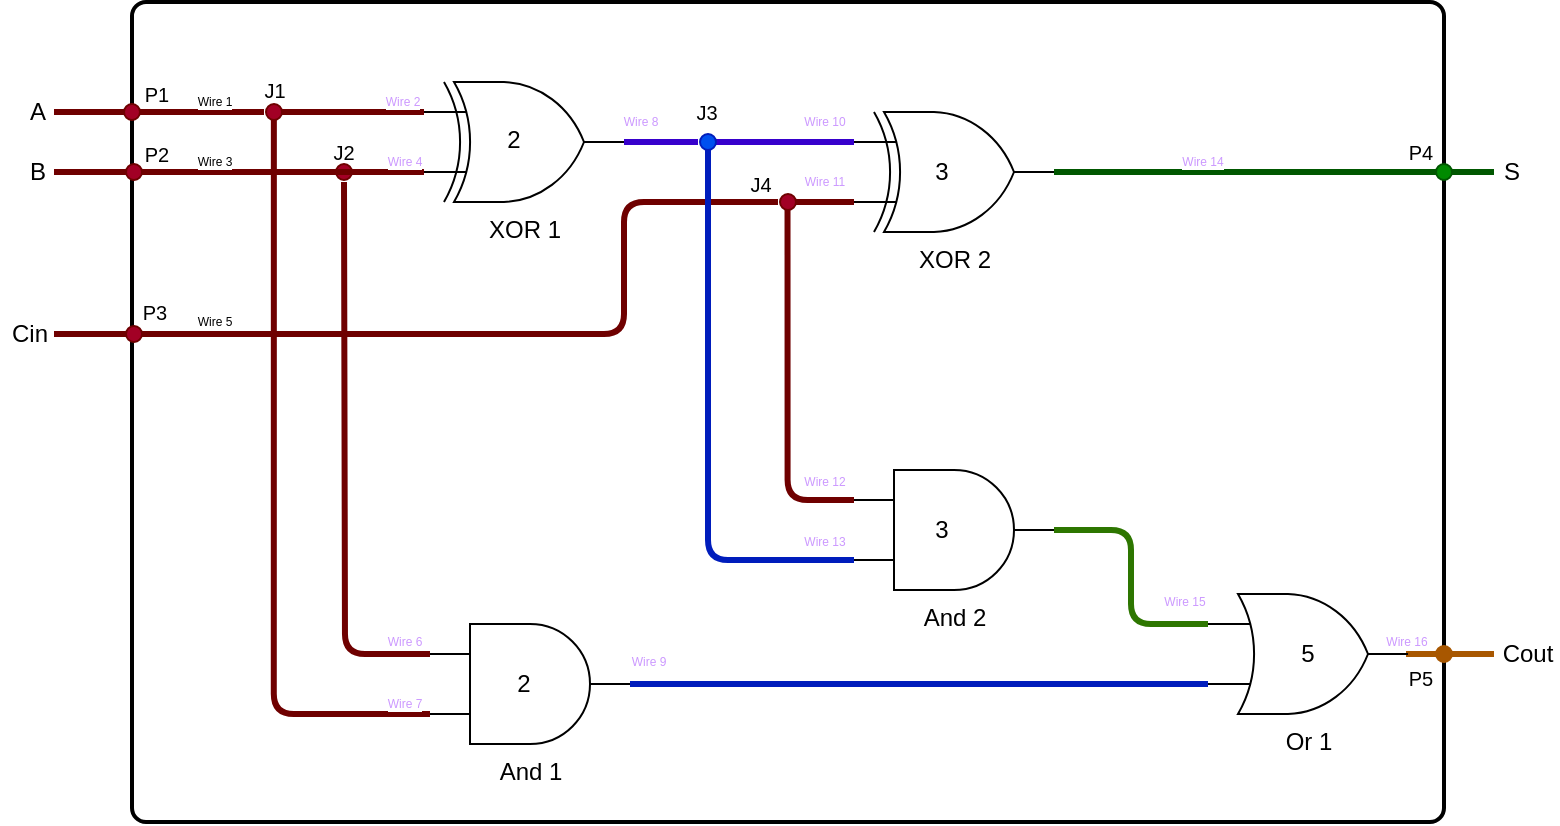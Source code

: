<mxfile>
    <diagram id="E884gp3xqX-ME78AkwSp" name="Full Adder">
        <mxGraphModel dx="793" dy="800" grid="1" gridSize="10" guides="1" tooltips="1" connect="1" arrows="1" fold="1" page="1" pageScale="1" pageWidth="1169" pageHeight="827" math="0" shadow="0">
            <root>
                <mxCell id="0"/>
                <mxCell id="1" parent="0"/>
                <mxCell id="29" value="" style="rounded=1;whiteSpace=wrap;html=1;absoluteArcSize=1;arcSize=14;strokeWidth=2;" parent="1" vertex="1">
                    <mxGeometry x="119" y="120" width="656" height="410" as="geometry"/>
                </mxCell>
                <mxCell id="14" value="Wire 2" style="edgeStyle=orthogonalEdgeStyle;html=1;exitX=0;exitY=0.25;exitDx=0;exitDy=0;exitPerimeter=0;endArrow=none;endFill=0;fontSize=6;entryX=0.1;entryY=0.5;entryDx=0;entryDy=0;entryPerimeter=0;fontColor=#CC99FF;fillColor=#a20025;strokeColor=#6F0000;strokeWidth=3;" parent="1" source="2" target="33" edge="1">
                    <mxGeometry x="-0.714" y="-5" relative="1" as="geometry">
                        <mxPoint x="225" y="175" as="targetPoint"/>
                        <Array as="points">
                            <mxPoint x="215" y="175"/>
                            <mxPoint x="215" y="175"/>
                        </Array>
                        <mxPoint as="offset"/>
                    </mxGeometry>
                </mxCell>
                <mxCell id="15" value="Wire 4" style="edgeStyle=orthogonalEdgeStyle;html=1;exitX=0;exitY=0.75;exitDx=0;exitDy=0;exitPerimeter=0;endArrow=none;endFill=0;fontSize=6;fontColor=#CC99FF;strokeWidth=3;fillColor=#a20025;strokeColor=#6F0000;" parent="1" source="2" target="32" edge="1">
                    <mxGeometry x="-0.429" y="-5" relative="1" as="geometry">
                        <mxPoint x="255" y="210" as="targetPoint"/>
                        <mxPoint as="offset"/>
                    </mxGeometry>
                </mxCell>
                <mxCell id="2" value="XOR 1" style="verticalLabelPosition=bottom;shadow=0;dashed=0;align=center;html=1;verticalAlign=top;shape=mxgraph.electrical.logic_gates.logic_gate;operation=xor;" parent="1" vertex="1">
                    <mxGeometry x="265" y="160" width="100" height="60" as="geometry"/>
                </mxCell>
                <mxCell id="10" value="&lt;font color=&quot;#cc99ff&quot;&gt;Wire 10&lt;/font&gt;" style="edgeStyle=orthogonalEdgeStyle;html=1;exitX=0;exitY=0.25;exitDx=0;exitDy=0;exitPerimeter=0;entryX=0.9;entryY=0.5;entryDx=0;entryDy=0;entryPerimeter=0;endArrow=none;endFill=0;fontSize=6;fillColor=#6a00ff;strokeColor=#3700CC;strokeWidth=3;" parent="1" source="3" target="31" edge="1">
                    <mxGeometry x="-0.565" y="-10" relative="1" as="geometry">
                        <mxPoint x="407" y="190.0" as="targetPoint"/>
                        <Array as="points">
                            <mxPoint x="445" y="190"/>
                            <mxPoint x="445" y="190"/>
                        </Array>
                        <mxPoint as="offset"/>
                    </mxGeometry>
                </mxCell>
                <mxCell id="18" value="Wire 5" style="edgeStyle=orthogonalEdgeStyle;html=1;endArrow=none;endFill=0;fontSize=6;fillColor=#a20025;strokeColor=#6F0000;strokeWidth=3;" parent="1" source="30" edge="1">
                    <mxGeometry x="0.626" y="-6" relative="1" as="geometry">
                        <mxPoint x="80" y="286" as="targetPoint"/>
                        <mxPoint x="421" y="266" as="sourcePoint"/>
                        <Array as="points">
                            <mxPoint x="365" y="220"/>
                            <mxPoint x="365" y="286"/>
                        </Array>
                        <mxPoint as="offset"/>
                    </mxGeometry>
                </mxCell>
                <mxCell id="22" value="Wire 14" style="edgeStyle=orthogonalEdgeStyle;html=1;exitX=1;exitY=0.5;exitDx=0;exitDy=0;exitPerimeter=0;fontSize=6;fontColor=#CC99FF;endArrow=none;endFill=0;strokeWidth=3;fillColor=#008a00;strokeColor=#005700;" parent="1" source="3" edge="1">
                    <mxGeometry x="-0.333" y="5" relative="1" as="geometry">
                        <mxPoint x="800" y="205" as="targetPoint"/>
                        <mxPoint as="offset"/>
                    </mxGeometry>
                </mxCell>
                <mxCell id="43" value="&lt;font color=&quot;#cc99ff&quot;&gt;Wire 11&lt;/font&gt;" style="edgeStyle=orthogonalEdgeStyle;html=1;exitX=0;exitY=0.75;exitDx=0;exitDy=0;exitPerimeter=0;entryX=0.9;entryY=0.5;entryDx=0;entryDy=0;entryPerimeter=0;fontSize=6;endArrow=none;endFill=0;strokeWidth=3;fillColor=#a20025;strokeColor=#6F0000;" parent="1" source="3" target="30" edge="1">
                    <mxGeometry x="0.035" y="-10" relative="1" as="geometry">
                        <mxPoint as="offset"/>
                    </mxGeometry>
                </mxCell>
                <mxCell id="3" value="XOR 2" style="verticalLabelPosition=bottom;shadow=0;dashed=0;align=center;html=1;verticalAlign=top;shape=mxgraph.electrical.logic_gates.logic_gate;operation=xor;" parent="1" vertex="1">
                    <mxGeometry x="480" y="175" width="100" height="60" as="geometry"/>
                </mxCell>
                <mxCell id="11" value="&lt;font color=&quot;#cc99ff&quot;&gt;Wire 12&lt;/font&gt;" style="edgeStyle=orthogonalEdgeStyle;html=1;exitX=0;exitY=0.25;exitDx=0;exitDy=0;exitPerimeter=0;endArrow=none;endFill=0;entryX=0.476;entryY=0.17;entryDx=0;entryDy=0;entryPerimeter=0;fontSize=6;fillColor=#a20025;strokeColor=#6F0000;strokeWidth=3;" parent="1" source="4" target="30" edge="1">
                    <mxGeometry x="-0.838" y="-9" relative="1" as="geometry">
                        <mxPoint x="447" y="240" as="targetPoint"/>
                        <mxPoint as="offset"/>
                    </mxGeometry>
                </mxCell>
                <mxCell id="19" value="&lt;font color=&quot;#cc99ff&quot;&gt;Wire 13&lt;/font&gt;" style="edgeStyle=orthogonalEdgeStyle;html=1;exitX=0;exitY=0.75;exitDx=0;exitDy=0;exitPerimeter=0;entryX=1;entryY=0.5;entryDx=0;entryDy=0;entryPerimeter=0;endArrow=none;endFill=0;fontSize=6;fillColor=#0050ef;strokeColor=#001DBC;strokeWidth=3;" parent="1" source="4" edge="1">
                    <mxGeometry x="-0.894" y="-9" relative="1" as="geometry">
                        <mxPoint x="407" y="190.0" as="targetPoint"/>
                        <Array as="points">
                            <mxPoint x="407" y="399"/>
                        </Array>
                        <mxPoint as="offset"/>
                    </mxGeometry>
                </mxCell>
                <mxCell id="21" value="&lt;font color=&quot;#cc99ff&quot;&gt;Wire 15&lt;/font&gt;" style="edgeStyle=orthogonalEdgeStyle;html=1;exitX=1;exitY=0.5;exitDx=0;exitDy=0;exitPerimeter=0;entryX=0;entryY=0.25;entryDx=0;entryDy=0;entryPerimeter=0;endArrow=none;endFill=0;fontSize=6;fillColor=#60a917;strokeColor=#2D7600;strokeWidth=3;" parent="1" source="4" target="6" edge="1">
                    <mxGeometry x="0.806" y="11" relative="1" as="geometry">
                        <mxPoint as="offset"/>
                    </mxGeometry>
                </mxCell>
                <mxCell id="4" value="And 2" style="verticalLabelPosition=bottom;shadow=0;dashed=0;align=center;html=1;verticalAlign=top;shape=mxgraph.electrical.logic_gates.logic_gate;operation=and;" parent="1" vertex="1">
                    <mxGeometry x="480" y="354" width="100" height="60" as="geometry"/>
                </mxCell>
                <mxCell id="16" value="Wire 6" style="edgeStyle=orthogonalEdgeStyle;html=1;exitX=0;exitY=0.25;exitDx=0;exitDy=0;exitPerimeter=0;endArrow=none;endFill=0;fontSize=6;fontColor=#CC99FF;fillColor=#a20025;strokeColor=#6F0000;strokeWidth=3;" parent="1" source="5" edge="1">
                    <mxGeometry x="-0.907" y="-6" relative="1" as="geometry">
                        <mxPoint x="225" y="210" as="targetPoint"/>
                        <mxPoint x="268" y="444" as="sourcePoint"/>
                        <mxPoint as="offset"/>
                    </mxGeometry>
                </mxCell>
                <mxCell id="17" style="edgeStyle=orthogonalEdgeStyle;html=1;exitX=0;exitY=0.75;exitDx=0;exitDy=0;exitPerimeter=0;endArrow=none;endFill=0;entryX=0.493;entryY=0.201;entryDx=0;entryDy=0;entryPerimeter=0;fontColor=#CC99FF;fillColor=#a20025;strokeColor=#6F0000;strokeWidth=3;" parent="1" source="5" target="33" edge="1">
                    <mxGeometry relative="1" as="geometry">
                        <mxPoint x="225" y="180" as="targetPoint"/>
                        <Array as="points">
                            <mxPoint x="190" y="476"/>
                        </Array>
                    </mxGeometry>
                </mxCell>
                <mxCell id="40" value="Wire 7" style="edgeLabel;html=1;align=center;verticalAlign=middle;resizable=0;points=[];fontSize=6;fontColor=#CC99FF;" parent="17" vertex="1" connectable="0">
                    <mxGeometry x="-0.916" y="1" relative="1" as="geometry">
                        <mxPoint x="3" y="-6" as="offset"/>
                    </mxGeometry>
                </mxCell>
                <mxCell id="20" value="&lt;font color=&quot;#cc99ff&quot;&gt;Wire 9&lt;/font&gt;" style="edgeStyle=orthogonalEdgeStyle;html=1;exitX=1;exitY=0.5;exitDx=0;exitDy=0;exitPerimeter=0;entryX=0;entryY=0.75;entryDx=0;entryDy=0;entryPerimeter=0;endArrow=none;endFill=0;fontSize=6;fillColor=#0050ef;strokeColor=#001DBC;strokeWidth=3;" parent="1" source="5" target="6" edge="1">
                    <mxGeometry x="-0.941" y="11" relative="1" as="geometry">
                        <mxPoint as="offset"/>
                    </mxGeometry>
                </mxCell>
                <mxCell id="5" value="And 1" style="verticalLabelPosition=bottom;shadow=0;dashed=0;align=center;html=1;verticalAlign=top;shape=mxgraph.electrical.logic_gates.logic_gate;operation=and;" parent="1" vertex="1">
                    <mxGeometry x="268" y="431" width="100" height="60" as="geometry"/>
                </mxCell>
                <mxCell id="23" value="Wire 16" style="edgeStyle=orthogonalEdgeStyle;html=1;exitX=1;exitY=0.5;exitDx=0;exitDy=0;exitPerimeter=0;endArrow=none;endFill=0;entryX=0.1;entryY=0.5;entryDx=0;entryDy=0;entryPerimeter=0;fontSize=6;fontColor=#CC99FF;strokeColor=#A85700;strokeWidth=3;" parent="1" edge="1">
                    <mxGeometry x="-1" y="6" relative="1" as="geometry">
                        <mxPoint x="772" y="446" as="targetPoint"/>
                        <mxPoint x="756" y="446" as="sourcePoint"/>
                        <mxPoint as="offset"/>
                    </mxGeometry>
                </mxCell>
                <mxCell id="6" value="Or 1" style="verticalLabelPosition=bottom;shadow=0;dashed=0;align=center;html=1;verticalAlign=top;shape=mxgraph.electrical.logic_gates.logic_gate;operation=or;" parent="1" vertex="1">
                    <mxGeometry x="657" y="416" width="100" height="60" as="geometry"/>
                </mxCell>
                <mxCell id="24" value="A" style="text;html=1;strokeColor=none;fillColor=none;align=center;verticalAlign=middle;whiteSpace=wrap;rounded=0;" parent="1" vertex="1">
                    <mxGeometry x="57" y="160" width="30" height="30" as="geometry"/>
                </mxCell>
                <mxCell id="25" value="B" style="text;html=1;strokeColor=none;fillColor=none;align=center;verticalAlign=middle;whiteSpace=wrap;rounded=0;" parent="1" vertex="1">
                    <mxGeometry x="57" y="190" width="30" height="30" as="geometry"/>
                </mxCell>
                <mxCell id="26" value="Cin" style="text;html=1;strokeColor=none;fillColor=none;align=center;verticalAlign=middle;whiteSpace=wrap;rounded=0;" parent="1" vertex="1">
                    <mxGeometry x="53" y="271" width="30" height="30" as="geometry"/>
                </mxCell>
                <mxCell id="27" value="Cout" style="text;html=1;strokeColor=none;fillColor=none;align=center;verticalAlign=middle;whiteSpace=wrap;rounded=0;" parent="1" vertex="1">
                    <mxGeometry x="802" y="431" width="30" height="30" as="geometry"/>
                </mxCell>
                <mxCell id="28" value="S" style="text;html=1;strokeColor=none;fillColor=none;align=center;verticalAlign=middle;whiteSpace=wrap;rounded=0;" parent="1" vertex="1">
                    <mxGeometry x="794" y="190" width="30" height="30" as="geometry"/>
                </mxCell>
                <mxCell id="30" value="" style="verticalLabelPosition=bottom;shadow=0;dashed=0;align=center;html=1;verticalAlign=top;shape=mxgraph.electrical.logic_gates.inverting_contact;fillColor=#a20025;fontColor=#ffffff;strokeColor=#6F0000;" parent="1" vertex="1">
                    <mxGeometry x="442" y="215" width="10" height="10" as="geometry"/>
                </mxCell>
                <mxCell id="42" value="&lt;font color=&quot;#cc99ff&quot;&gt;Wire 8&lt;/font&gt;" style="edgeStyle=orthogonalEdgeStyle;html=1;fontSize=6;endArrow=none;endFill=0;fillColor=#6a00ff;strokeColor=#3700CC;strokeWidth=3;" parent="1" source="31" target="2" edge="1">
                    <mxGeometry x="0.575" y="-10" relative="1" as="geometry">
                        <mxPoint as="offset"/>
                    </mxGeometry>
                </mxCell>
                <mxCell id="31" value="" style="verticalLabelPosition=bottom;shadow=0;dashed=0;align=center;html=1;verticalAlign=top;shape=mxgraph.electrical.logic_gates.inverting_contact;fillColor=#0050ef;fontColor=#ffffff;strokeColor=#001DBC;" parent="1" vertex="1">
                    <mxGeometry x="402" y="185" width="10" height="10" as="geometry"/>
                </mxCell>
                <mxCell id="32" value="" style="verticalLabelPosition=bottom;shadow=0;dashed=0;align=center;html=1;verticalAlign=top;shape=mxgraph.electrical.logic_gates.inverting_contact;fillColor=#a20025;fontColor=#ffffff;strokeColor=#6F0000;" parent="1" vertex="1">
                    <mxGeometry x="220" y="200" width="10" height="10" as="geometry"/>
                </mxCell>
                <mxCell id="34" value="J4" style="text;html=1;strokeColor=none;fillColor=none;align=center;verticalAlign=middle;whiteSpace=wrap;rounded=0;fontSize=10;" parent="1" vertex="1">
                    <mxGeometry x="422" y="201" width="23" height="19" as="geometry"/>
                </mxCell>
                <mxCell id="35" value="J3" style="text;html=1;strokeColor=none;fillColor=none;align=center;verticalAlign=middle;whiteSpace=wrap;rounded=0;fontSize=10;" parent="1" vertex="1">
                    <mxGeometry x="398" y="166" width="17" height="17" as="geometry"/>
                </mxCell>
                <mxCell id="36" value="J2" style="text;html=1;strokeColor=none;fillColor=none;align=center;verticalAlign=middle;whiteSpace=wrap;rounded=0;fontSize=10;" parent="1" vertex="1">
                    <mxGeometry x="215" y="185" width="20" height="20" as="geometry"/>
                </mxCell>
                <mxCell id="37" value="J1" style="text;html=1;strokeColor=none;fillColor=none;align=center;verticalAlign=middle;whiteSpace=wrap;rounded=0;fontSize=10;" parent="1" vertex="1">
                    <mxGeometry x="179.5" y="154" width="21" height="20" as="geometry"/>
                </mxCell>
                <mxCell id="38" value="Wire 1" style="edgeStyle=none;orthogonalLoop=1;jettySize=auto;html=1;fontSize=6;endArrow=none;endFill=0;fillColor=#a20025;strokeColor=#6F0000;strokeWidth=3;" parent="1" target="33" edge="1">
                    <mxGeometry x="0.524" y="5" width="80" relative="1" as="geometry">
                        <mxPoint x="80" y="175" as="sourcePoint"/>
                        <mxPoint x="194" y="80" as="targetPoint"/>
                        <Array as="points"/>
                        <mxPoint as="offset"/>
                    </mxGeometry>
                </mxCell>
                <mxCell id="39" value="Wire 3" style="edgeStyle=none;orthogonalLoop=1;jettySize=auto;html=1;fontSize=6;endArrow=none;endFill=0;entryX=0.75;entryY=1;entryDx=0;entryDy=0;fillColor=#a20025;strokeColor=#6F0000;strokeWidth=3;" parent="1" target="36" edge="1">
                    <mxGeometry x="0.067" y="5" width="80" relative="1" as="geometry">
                        <mxPoint x="80" y="205" as="sourcePoint"/>
                        <mxPoint x="295" y="230" as="targetPoint"/>
                        <Array as="points"/>
                        <mxPoint as="offset"/>
                    </mxGeometry>
                </mxCell>
                <mxCell id="46" value="" style="verticalLabelPosition=bottom;shadow=0;dashed=0;align=center;html=1;verticalAlign=top;shape=mxgraph.electrical.logic_gates.inverting_contact;fillColor=#a20025;fontColor=#ffffff;strokeColor=#6F0000;" parent="1" vertex="1">
                    <mxGeometry x="114" y="170" width="10" height="10" as="geometry"/>
                </mxCell>
                <mxCell id="47" value="" style="verticalLabelPosition=bottom;shadow=0;dashed=0;align=center;html=1;verticalAlign=top;shape=mxgraph.electrical.logic_gates.inverting_contact;fillColor=#a20025;fontColor=#ffffff;strokeColor=#6F0000;" parent="1" vertex="1">
                    <mxGeometry x="115" y="200" width="10" height="10" as="geometry"/>
                </mxCell>
                <mxCell id="48" value="" style="verticalLabelPosition=bottom;shadow=0;dashed=0;align=center;html=1;verticalAlign=top;shape=mxgraph.electrical.logic_gates.inverting_contact;fillColor=#a20025;fontColor=#ffffff;strokeColor=#6F0000;" parent="1" vertex="1">
                    <mxGeometry x="115" y="281" width="10" height="10" as="geometry"/>
                </mxCell>
                <mxCell id="49" value="" style="verticalLabelPosition=bottom;shadow=0;dashed=0;align=center;html=1;verticalAlign=top;shape=mxgraph.electrical.logic_gates.inverting_contact;fillColor=#008a00;fontColor=#ffffff;strokeColor=#005700;" parent="1" vertex="1">
                    <mxGeometry x="770" y="200" width="10" height="10" as="geometry"/>
                </mxCell>
                <mxCell id="51" value="" style="edgeStyle=none;orthogonalLoop=1;jettySize=auto;html=1;labelBackgroundColor=#faf9fb;fontSize=6;fontColor=#CC99FF;startArrow=none;startFill=0;endArrow=none;endFill=0;exitX=0.9;exitY=0.5;exitDx=0;exitDy=0;exitPerimeter=0;strokeColor=#A85700;strokeWidth=3;" parent="1" source="50" edge="1">
                    <mxGeometry width="80" relative="1" as="geometry">
                        <mxPoint x="710" y="380" as="sourcePoint"/>
                        <mxPoint x="800" y="446" as="targetPoint"/>
                        <Array as="points"/>
                    </mxGeometry>
                </mxCell>
                <mxCell id="52" value="P1" style="text;html=1;strokeColor=none;fillColor=none;align=center;verticalAlign=middle;whiteSpace=wrap;rounded=0;fontSize=10;" parent="1" vertex="1">
                    <mxGeometry x="120.5" y="156" width="21" height="20" as="geometry"/>
                </mxCell>
                <mxCell id="53" value="P2" style="text;html=1;strokeColor=none;fillColor=none;align=center;verticalAlign=middle;whiteSpace=wrap;rounded=0;fontSize=10;" parent="1" vertex="1">
                    <mxGeometry x="120.5" y="186" width="21" height="20" as="geometry"/>
                </mxCell>
                <mxCell id="54" value="P3" style="text;html=1;strokeColor=none;fillColor=none;align=center;verticalAlign=middle;whiteSpace=wrap;rounded=0;fontSize=10;" parent="1" vertex="1">
                    <mxGeometry x="119.5" y="265" width="21" height="20" as="geometry"/>
                </mxCell>
                <mxCell id="55" value="P4" style="text;html=1;strokeColor=none;fillColor=none;align=center;verticalAlign=middle;whiteSpace=wrap;rounded=0;fontSize=10;" parent="1" vertex="1">
                    <mxGeometry x="753" y="185" width="21" height="20" as="geometry"/>
                </mxCell>
                <mxCell id="56" value="P5" style="text;html=1;strokeColor=none;fillColor=default;align=center;verticalAlign=middle;whiteSpace=wrap;rounded=0;fontSize=10;" parent="1" vertex="1">
                    <mxGeometry x="753" y="448" width="21" height="20" as="geometry"/>
                </mxCell>
                <mxCell id="33" value="" style="verticalLabelPosition=bottom;shadow=0;dashed=0;align=center;html=1;verticalAlign=top;shape=mxgraph.electrical.logic_gates.inverting_contact;fillColor=#a20025;fontColor=#ffffff;strokeColor=#6F0000;" parent="1" vertex="1">
                    <mxGeometry x="185" y="170" width="10" height="10" as="geometry"/>
                </mxCell>
                <mxCell id="50" value="" style="verticalLabelPosition=bottom;shadow=0;dashed=0;align=center;html=1;verticalAlign=top;shape=mxgraph.electrical.logic_gates.inverting_contact;fillColor=#A85700;strokeColor=#A85700;" parent="1" vertex="1">
                    <mxGeometry x="770" y="441" width="10" height="10" as="geometry"/>
                </mxCell>
                <mxCell id="57" value="3" style="text;html=1;strokeColor=none;fillColor=none;align=center;verticalAlign=middle;whiteSpace=wrap;rounded=0;" parent="1" vertex="1">
                    <mxGeometry x="514" y="195" width="20" height="20" as="geometry"/>
                </mxCell>
                <mxCell id="58" value="2" style="text;html=1;strokeColor=none;fillColor=none;align=center;verticalAlign=middle;whiteSpace=wrap;rounded=0;" parent="1" vertex="1">
                    <mxGeometry x="295" y="174" width="30" height="30" as="geometry"/>
                </mxCell>
                <mxCell id="59" value="2" style="text;html=1;strokeColor=none;fillColor=none;align=center;verticalAlign=middle;whiteSpace=wrap;rounded=0;" parent="1" vertex="1">
                    <mxGeometry x="300" y="446" width="30" height="30" as="geometry"/>
                </mxCell>
                <mxCell id="60" value="3" style="text;html=1;strokeColor=none;fillColor=none;align=center;verticalAlign=middle;whiteSpace=wrap;rounded=0;" parent="1" vertex="1">
                    <mxGeometry x="514" y="374" width="20" height="20" as="geometry"/>
                </mxCell>
                <mxCell id="61" value="5" style="text;html=1;strokeColor=none;fillColor=none;align=center;verticalAlign=middle;whiteSpace=wrap;rounded=0;" parent="1" vertex="1">
                    <mxGeometry x="697" y="436" width="20" height="20" as="geometry"/>
                </mxCell>
            </root>
        </mxGraphModel>
    </diagram>
</mxfile>